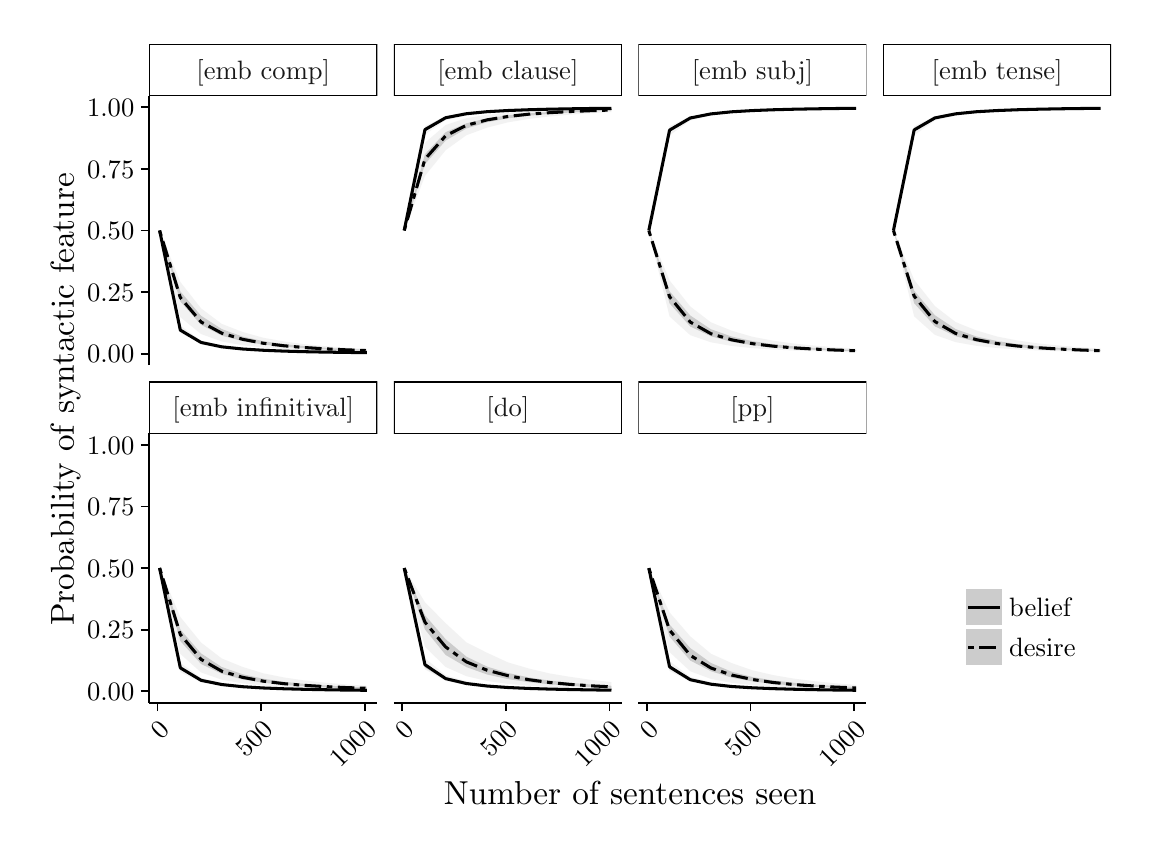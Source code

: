 % Created by tikzDevice version 0.8.1 on 2017-02-16 10:55:46
% !TEX encoding = UTF-8 Unicode
\begin{tikzpicture}[x=1pt,y=1pt]
\definecolor{fillColor}{RGB}{255,255,255}
\path[use as bounding box,fill=fillColor,fill opacity=0.00] (0,0) rectangle (397.48,289.08);
\begin{scope}
\path[clip] (  0.00,  0.00) rectangle (397.48,289.08);
\definecolor{drawColor}{RGB}{255,255,255}
\definecolor{fillColor}{RGB}{255,255,255}

\path[draw=drawColor,line width= 0.6pt,line join=round,line cap=round,fill=fillColor] (  0.00,  0.00) rectangle (397.48,289.08);
\end{scope}
\begin{scope}
\path[clip] ( 43.93,167.10) rectangle (126.32,264.47);
\definecolor{fillColor}{RGB}{255,255,255}

\path[fill=fillColor] ( 43.93,167.10) rectangle (126.32,264.47);
\definecolor{fillColor}{gray}{0.95}

\path[fill=fillColor] ( 47.67,215.86) --
	( 55.16,181.40) --
	( 62.65,176.02) --
	( 70.14,174.22) --
	( 77.63,173.29) --
	( 85.12,172.72) --
	( 92.61,172.37) --
	(100.10,172.12) --
	(107.59,171.93) --
	(115.08,171.80) --
	(122.57,171.70) --
	(122.57,171.60) --
	(115.08,171.67) --
	(107.59,171.77) --
	(100.10,171.91) --
	( 92.61,172.09) --
	( 85.12,172.35) --
	( 77.63,172.76) --
	( 70.14,173.46) --
	( 62.65,174.85) --
	( 55.16,178.77) --
	( 47.67,215.68) --
	cycle;

\path[fill=fillColor] ( 47.67,215.91) --
	( 55.16,197.18) --
	( 62.65,187.65) --
	( 70.14,182.03) --
	( 77.63,179.12) --
	( 85.12,177.03) --
	( 92.61,175.68) --
	(100.10,174.69) --
	(107.59,173.99) --
	(115.08,173.43) --
	(122.57,173.01) --
	(122.57,171.93) --
	(115.08,172.09) --
	(107.59,172.30) --
	(100.10,172.57) --
	( 92.61,172.95) --
	( 85.12,173.50) --
	( 77.63,174.32) --
	( 70.14,175.69) --
	( 62.65,178.39) --
	( 55.16,184.48) --
	( 47.67,215.66) --
	cycle;
\definecolor{fillColor}{gray}{0.80}

\path[fill=fillColor] ( 47.67,215.83) --
	( 55.16,179.96) --
	( 62.65,175.45) --
	( 70.14,173.84) --
	( 77.63,173.02) --
	( 85.12,172.54) --
	( 92.61,172.23) --
	(100.10,172.01) --
	(107.59,171.86) --
	(115.08,171.74) --
	(122.57,171.65) --
	(122.57,171.61) --
	(115.08,171.70) --
	(107.59,171.80) --
	(100.10,171.95) --
	( 92.61,172.14) --
	( 85.12,172.43) --
	( 77.63,172.87) --
	( 70.14,173.60) --
	( 62.65,175.10) --
	( 55.16,179.27) --
	( 47.67,215.71) --
	cycle;

\path[fill=fillColor] ( 47.67,215.82) --
	( 55.16,193.78) --
	( 62.65,184.97) --
	( 70.14,180.17) --
	( 77.63,177.45) --
	( 85.12,175.80) --
	( 92.61,174.74) --
	(100.10,173.98) --
	(107.59,173.42) --
	(115.08,172.99) --
	(122.57,172.66) --
	(122.57,172.26) --
	(115.08,172.49) --
	(107.59,172.80) --
	(100.10,173.22) --
	( 92.61,173.78) --
	( 85.12,174.58) --
	( 77.63,175.80) --
	( 70.14,177.79) --
	( 62.65,181.71) --
	( 55.16,190.14) --
	( 47.67,215.74) --
	cycle;
\definecolor{drawColor}{RGB}{0,0,0}

\path[draw=drawColor,line width= 1.1pt,line join=round] ( 47.67,215.81) --
	( 55.16,179.79) --
	( 62.65,175.33) --
	( 70.14,173.75) --
	( 77.63,172.97) --
	( 85.12,172.51) --
	( 92.61,172.20) --
	(100.10,171.99) --
	(107.59,171.84) --
	(115.08,171.73) --
	(122.57,171.64);

\path[draw=drawColor,line width= 1.1pt,dash pattern=on 2pt off 2pt on 6pt off 2pt ,line join=round] ( 47.67,215.75) --
	( 55.16,191.55) --
	( 62.65,182.73) --
	( 70.14,178.68) --
	( 77.63,176.48) --
	( 85.12,175.04) --
	( 92.61,174.13) --
	(100.10,173.49) --
	(107.59,173.02) --
	(115.08,172.67) --
	(122.57,172.40);
\end{scope}
\begin{scope}
\path[clip] (132.32,167.10) rectangle (214.71,264.47);
\definecolor{fillColor}{RGB}{255,255,255}

\path[fill=fillColor] (132.32,167.10) rectangle (214.71,264.47);
\definecolor{fillColor}{gray}{0.95}

\path[fill=fillColor] (136.06,215.96) --
	(143.55,253.48) --
	(151.04,257.12) --
	(158.53,258.37) --
	(166.02,259.00) --
	(173.51,259.37) --
	(181.00,259.60) --
	(188.49,259.77) --
	(195.98,259.89) --
	(203.47,259.98) --
	(210.96,260.04) --
	(210.96,259.87) --
	(203.47,259.77) --
	(195.98,259.64) --
	(188.49,259.46) --
	(181.00,259.21) --
	(173.51,258.87) --
	(166.02,258.31) --
	(158.53,257.41) --
	(151.04,255.65) --
	(143.55,250.46) --
	(136.06,215.65) --
	cycle;

\path[fill=fillColor] (136.06,215.91) --
	(143.55,247.48) --
	(151.04,253.89) --
	(158.53,256.36) --
	(166.02,257.61) --
	(173.51,258.35) --
	(181.00,258.83) --
	(188.49,259.18) --
	(195.98,259.43) --
	(203.47,259.61) --
	(210.96,259.75) --
	(210.96,258.58) --
	(203.47,258.18) --
	(195.98,257.65) --
	(188.49,257.00) --
	(181.00,256.09) --
	(173.51,254.87) --
	(166.02,252.97) --
	(158.53,250.22) --
	(151.04,244.83) --
	(143.55,235.52) --
	(136.06,215.70) --
	cycle;
\definecolor{fillColor}{gray}{0.80}

\path[fill=fillColor] (136.06,215.86) --
	(143.55,252.98) --
	(151.04,256.82) --
	(158.53,258.16) --
	(166.02,258.83) --
	(173.51,259.23) --
	(181.00,259.49) --
	(188.49,259.67) --
	(195.98,259.80) --
	(203.47,259.91) --
	(210.96,259.99) --
	(210.96,259.92) --
	(203.47,259.84) --
	(195.98,259.72) --
	(188.49,259.57) --
	(181.00,259.36) --
	(173.51,259.06) --
	(166.02,258.60) --
	(158.53,257.82) --
	(151.04,256.25) --
	(143.55,251.88) --
	(136.06,215.75) --
	cycle;

\path[fill=fillColor] (136.06,215.82) --
	(143.55,243.36) --
	(151.04,251.33) --
	(158.53,254.51) --
	(166.02,256.30) --
	(173.51,257.39) --
	(181.00,258.10) --
	(188.49,258.61) --
	(195.98,258.98) --
	(203.47,259.23) --
	(210.96,259.44) --
	(210.96,259.06) --
	(203.47,258.78) --
	(195.98,258.41) --
	(188.49,257.92) --
	(181.00,257.26) --
	(173.51,256.31) --
	(166.02,254.92) --
	(158.53,252.65) --
	(151.04,248.29) --
	(143.55,239.74) --
	(136.06,215.74) --
	cycle;
\definecolor{drawColor}{RGB}{0,0,0}

\path[draw=drawColor,line width= 1.1pt,line join=round] (136.06,215.81) --
	(143.55,252.22) --
	(151.04,256.53) --
	(158.53,257.98) --
	(166.02,258.72) --
	(173.51,259.14) --
	(181.00,259.42) --
	(188.49,259.62) --
	(195.98,259.76) --
	(203.47,259.87) --
	(210.96,259.95);

\path[draw=drawColor,line width= 1.1pt,dash pattern=on 2pt off 2pt on 6pt off 2pt ,line join=round] (136.06,215.78) --
	(143.55,241.56) --
	(151.04,250.02) --
	(158.53,253.80) --
	(166.02,255.77) --
	(173.51,256.99) --
	(181.00,257.81) --
	(188.49,258.35) --
	(195.98,258.77) --
	(203.47,259.08) --
	(210.96,259.32);
\end{scope}
\begin{scope}
\path[clip] (220.71,167.10) rectangle (303.10,264.47);
\definecolor{fillColor}{RGB}{255,255,255}

\path[fill=fillColor] (220.71,167.10) rectangle (303.10,264.47);
\definecolor{fillColor}{gray}{0.95}

\path[fill=fillColor] (224.45,215.92) --
	(231.94,253.43) --
	(239.43,257.09) --
	(246.92,258.35) --
	(254.41,258.98) --
	(261.90,259.36) --
	(269.39,259.60) --
	(276.88,259.76) --
	(284.37,259.88) --
	(291.86,259.97) --
	(299.35,260.04) --
	(299.35,259.86) --
	(291.86,259.76) --
	(284.37,259.63) --
	(276.88,259.44) --
	(269.39,259.19) --
	(261.90,258.84) --
	(254.41,258.27) --
	(246.92,257.34) --
	(239.43,255.54) --
	(231.94,250.19) --
	(224.45,215.62) --
	cycle;

\path[fill=fillColor] (224.45,215.89) --
	(231.94,197.76) --
	(239.43,188.31) --
	(246.92,182.58) --
	(254.41,179.56) --
	(261.90,177.38) --
	(269.39,175.96) --
	(276.88,174.92) --
	(284.37,174.17) --
	(291.86,173.57) --
	(299.35,173.12) --
	(299.35,171.82) --
	(291.86,171.97) --
	(284.37,172.16) --
	(276.88,172.42) --
	(269.39,172.78) --
	(261.90,173.29) --
	(254.41,174.07) --
	(246.92,175.39) --
	(239.43,177.97) --
	(231.94,184.74) --
	(224.45,215.66) --
	cycle;
\definecolor{fillColor}{gray}{0.80}

\path[fill=fillColor] (224.45,215.85) --
	(231.94,252.80) --
	(239.43,256.73) --
	(246.92,258.11) --
	(254.41,258.80) --
	(261.90,259.21) --
	(269.39,259.48) --
	(276.88,259.66) --
	(284.37,259.80) --
	(291.86,259.90) --
	(299.35,259.98) --
	(299.35,259.91) --
	(291.86,259.82) --
	(284.37,259.71) --
	(276.88,259.55) --
	(269.39,259.34) --
	(261.90,259.03) --
	(254.41,258.56) --
	(246.92,257.76) --
	(239.43,256.18) --
	(231.94,251.67) --
	(224.45,215.75) --
	cycle;

\path[fill=fillColor] (224.45,215.81) --
	(231.94,193.85) --
	(239.43,185.09) --
	(246.92,180.10) --
	(254.41,177.46) --
	(261.90,175.81) --
	(269.39,174.69) --
	(276.88,173.91) --
	(284.37,173.35) --
	(291.86,172.93) --
	(299.35,172.61) --
	(299.35,172.17) --
	(291.86,172.39) --
	(284.37,172.67) --
	(276.88,173.06) --
	(269.39,173.58) --
	(261.90,174.35) --
	(254.41,175.54) --
	(246.92,177.56) --
	(239.43,181.08) --
	(231.94,189.46) --
	(224.45,215.74) --
	cycle;
\definecolor{drawColor}{RGB}{0,0,0}

\path[draw=drawColor,line width= 1.1pt,line join=round] (224.45,215.81) --
	(231.94,252.04) --
	(239.43,256.44) --
	(246.92,257.92) --
	(254.41,258.68) --
	(261.90,259.12) --
	(269.39,259.41) --
	(276.88,259.61) --
	(284.37,259.75) --
	(291.86,259.86) --
	(299.35,259.95);

\path[draw=drawColor,line width= 1.1pt,dash pattern=on 2pt off 2pt on 6pt off 2pt ,line join=round] (224.45,215.76) --
	(231.94,191.86) --
	(239.43,182.70) --
	(246.92,178.48) --
	(254.41,176.27) --
	(261.90,174.89) --
	(269.39,173.99) --
	(276.88,173.38) --
	(284.37,172.93) --
	(291.86,172.59) --
	(299.35,172.34);
\end{scope}
\begin{scope}
\path[clip] (309.10,167.10) rectangle (391.48,264.47);
\definecolor{fillColor}{RGB}{255,255,255}

\path[fill=fillColor] (309.10,167.10) rectangle (391.48,264.47);
\definecolor{fillColor}{gray}{0.95}

\path[fill=fillColor] (312.84,215.92) --
	(320.33,253.44) --
	(327.82,257.09) --
	(335.31,258.36) --
	(342.80,258.98) --
	(350.29,259.36) --
	(357.78,259.60) --
	(365.27,259.77) --
	(372.76,259.89) --
	(380.25,259.97) --
	(387.74,260.04) --
	(387.74,259.86) --
	(380.25,259.76) --
	(372.76,259.63) --
	(365.27,259.44) --
	(357.78,259.19) --
	(350.29,258.84) --
	(342.80,258.27) --
	(335.31,257.35) --
	(327.82,255.56) --
	(320.33,250.22) --
	(312.84,215.66) --
	cycle;

\path[fill=fillColor] (312.84,216.00) --
	(320.33,197.94) --
	(327.82,188.45) --
	(335.31,182.69) --
	(342.80,179.67) --
	(350.29,177.46) --
	(357.78,176.01) --
	(365.27,174.96) --
	(372.76,174.20) --
	(380.25,173.59) --
	(387.74,173.14) --
	(387.74,171.83) --
	(380.25,171.98) --
	(372.76,172.17) --
	(365.27,172.44) --
	(357.78,172.80) --
	(350.29,173.33) --
	(342.80,174.12) --
	(335.31,175.45) --
	(327.82,178.08) --
	(320.33,184.78) --
	(312.84,215.63) --
	cycle;
\definecolor{fillColor}{gray}{0.80}

\path[fill=fillColor] (312.84,215.79) --
	(320.33,252.84) --
	(327.82,256.75) --
	(335.31,258.12) --
	(342.80,258.81) --
	(350.29,259.22) --
	(357.78,259.48) --
	(365.27,259.66) --
	(372.76,259.80) --
	(380.25,259.90) --
	(387.74,259.98) --
	(387.74,259.92) --
	(380.25,259.83) --
	(372.76,259.71) --
	(365.27,259.56) --
	(357.78,259.34) --
	(350.29,259.04) --
	(342.80,258.57) --
	(335.31,257.78) --
	(327.82,256.20) --
	(320.33,251.72) --
	(312.84,215.74) --
	cycle;

\path[fill=fillColor] (312.84,215.86) --
	(320.33,194.03) --
	(327.82,185.16) --
	(335.31,180.17) --
	(342.80,177.49) --
	(350.29,175.84) --
	(357.78,174.72) --
	(365.27,173.96) --
	(372.76,173.38) --
	(380.25,172.96) --
	(387.74,172.63) --
	(387.74,172.18) --
	(380.25,172.41) --
	(372.76,172.70) --
	(365.27,173.09) --
	(357.78,173.62) --
	(350.29,174.39) --
	(342.80,175.56) --
	(335.31,177.59) --
	(327.82,181.15) --
	(320.33,189.52) --
	(312.84,215.79) --
	cycle;
\definecolor{drawColor}{RGB}{0,0,0}

\path[draw=drawColor,line width= 1.1pt,line join=round] (312.84,215.77) --
	(320.33,252.12) --
	(327.82,256.46) --
	(335.31,257.94) --
	(342.80,258.70) --
	(350.29,259.13) --
	(357.78,259.42) --
	(365.27,259.61) --
	(372.76,259.76) --
	(380.25,259.86) --
	(387.74,259.95);

\path[draw=drawColor,line width= 1.1pt,dash pattern=on 2pt off 2pt on 6pt off 2pt ,line join=round] (312.84,215.83) --
	(320.33,192.08) --
	(327.82,182.89) --
	(335.31,178.59) --
	(342.80,176.34) --
	(350.29,174.93) --
	(357.78,174.03) --
	(365.27,173.41) --
	(372.76,172.95) --
	(380.25,172.61) --
	(387.74,172.35);
\end{scope}
\begin{scope}
\path[clip] ( 43.93, 45.11) rectangle (126.32,142.48);
\definecolor{fillColor}{RGB}{255,255,255}

\path[fill=fillColor] ( 43.93, 45.11) rectangle (126.32,142.48);
\definecolor{fillColor}{gray}{0.95}

\path[fill=fillColor] ( 47.67, 93.92) --
	( 55.16, 59.56) --
	( 62.65, 54.12) --
	( 70.14, 52.29) --
	( 77.63, 51.34) --
	( 85.12, 50.76) --
	( 92.61, 50.40) --
	(100.10, 50.14) --
	(107.59, 49.96) --
	(115.08, 49.82) --
	(122.57, 49.72) --
	(122.57, 49.54) --
	(115.08, 49.61) --
	(107.59, 49.70) --
	(100.10, 49.82) --
	( 92.61, 49.98) --
	( 85.12, 50.23) --
	( 77.63, 50.61) --
	( 70.14, 51.24) --
	( 62.65, 52.52) --
	( 55.16, 56.23) --
	( 47.67, 93.67) --
	cycle;

\path[fill=fillColor] ( 47.67, 93.96) --
	( 55.16, 76.12) --
	( 62.65, 66.88) --
	( 70.14, 61.12) --
	( 77.63, 58.09) --
	( 85.12, 55.77) --
	( 92.61, 54.28) --
	(100.10, 53.18) --
	(107.59, 52.38) --
	(115.08, 51.75) --
	(122.57, 51.26) --
	(122.57, 49.85) --
	(115.08, 50.00) --
	(107.59, 50.20) --
	(100.10, 50.46) --
	( 92.61, 50.83) --
	( 85.12, 51.35) --
	( 77.63, 52.14) --
	( 70.14, 53.48) --
	( 62.65, 56.11) --
	( 55.16, 62.80) --
	( 47.67, 93.65) --
	cycle;
\definecolor{fillColor}{gray}{0.80}

\path[fill=fillColor] ( 47.67, 93.86) --
	( 55.16, 58.16) --
	( 62.65, 53.55) --
	( 70.14, 51.89) --
	( 77.63, 51.07) --
	( 85.12, 50.58) --
	( 92.61, 50.25) --
	(100.10, 50.03) --
	(107.59, 49.88) --
	(115.08, 49.76) --
	(122.57, 49.67) --
	(122.57, 49.60) --
	(115.08, 49.68) --
	(107.59, 49.78) --
	(100.10, 49.93) --
	( 92.61, 50.12) --
	( 85.12, 50.39) --
	( 77.63, 50.82) --
	( 70.14, 51.53) --
	( 62.65, 52.96) --
	( 55.16, 57.00) --
	( 47.67, 93.74) --
	cycle;

\path[fill=fillColor] ( 47.67, 93.90) --
	( 55.16, 71.63) --
	( 62.65, 62.97) --
	( 70.14, 58.04) --
	( 77.63, 55.45) --
	( 85.12, 53.82) --
	( 92.61, 52.70) --
	(100.10, 51.94) --
	(107.59, 51.38) --
	(115.08, 50.97) --
	(122.57, 50.64) --
	(122.57, 50.18) --
	(115.08, 50.40) --
	(107.59, 50.69) --
	(100.10, 51.07) --
	( 92.61, 51.60) --
	( 85.12, 52.38) --
	( 77.63, 53.57) --
	( 70.14, 55.60) --
	( 62.65, 59.14) --
	( 55.16, 67.44) --
	( 47.67, 93.79) --
	cycle;
\definecolor{drawColor}{RGB}{0,0,0}

\path[draw=drawColor,line width= 1.1pt,line join=round] ( 47.67, 93.79) --
	( 55.16, 57.76) --
	( 62.65, 53.25) --
	( 70.14, 51.72) --
	( 77.63, 50.94) --
	( 85.12, 50.48) --
	( 92.61, 50.19) --
	(100.10, 49.99) --
	(107.59, 49.84) --
	(115.08, 49.72) --
	(122.57, 49.64);

\path[draw=drawColor,line width= 1.1pt,dash pattern=on 2pt off 2pt on 6pt off 2pt ,line join=round] ( 47.67, 93.87) --
	( 55.16, 69.83) --
	( 62.65, 60.81) --
	( 70.14, 56.53) --
	( 77.63, 54.33) --
	( 85.12, 52.94) --
	( 92.61, 52.03) --
	(100.10, 51.42) --
	(107.59, 50.97) --
	(115.08, 50.63) --
	(122.57, 50.36);
\end{scope}
\begin{scope}
\path[clip] (132.32, 45.11) rectangle (214.71,142.48);
\definecolor{fillColor}{RGB}{255,255,255}

\path[fill=fillColor] (132.32, 45.11) rectangle (214.71,142.48);
\definecolor{fillColor}{gray}{0.95}

\path[fill=fillColor] (136.06, 93.96) --
	(143.55, 61.26) --
	(151.04, 55.05) --
	(158.53, 52.89) --
	(166.02, 51.74) --
	(173.51, 51.04) --
	(181.00, 50.60) --
	(188.49, 50.30) --
	(195.98, 50.07) --
	(203.47, 49.92) --
	(210.96, 49.79) --
	(210.96, 49.57) --
	(203.47, 49.65) --
	(195.98, 49.75) --
	(188.49, 49.88) --
	(181.00, 50.08) --
	(173.51, 50.36) --
	(166.02, 50.80) --
	(158.53, 51.53) --
	(151.04, 53.03) --
	(143.55, 57.21) --
	(136.06, 93.66) --
	cycle;

\path[fill=fillColor] (136.06, 93.91) --
	(143.55, 81.44) --
	(151.04, 73.86) --
	(158.53, 66.95) --
	(166.02, 63.18) --
	(173.51, 59.73) --
	(181.00, 57.53) --
	(188.49, 55.75) --
	(195.98, 54.50) --
	(203.47, 53.42) --
	(210.96, 52.59) --
	(210.96, 50.01) --
	(203.47, 50.20) --
	(195.98, 50.46) --
	(188.49, 50.80) --
	(181.00, 51.28) --
	(173.51, 51.97) --
	(166.02, 53.01) --
	(158.53, 54.75) --
	(151.04, 58.07) --
	(143.55, 65.40) --
	(136.06, 93.67) --
	cycle;
\definecolor{fillColor}{gray}{0.80}

\path[fill=fillColor] (136.06, 93.83) --
	(143.55, 59.36) --
	(151.04, 54.18) --
	(158.53, 52.30) --
	(166.02, 51.33) --
	(173.51, 50.76) --
	(181.00, 50.40) --
	(188.49, 50.14) --
	(195.98, 49.95) --
	(203.47, 49.82) --
	(210.96, 49.71) --
	(210.96, 49.64) --
	(203.47, 49.73) --
	(195.98, 49.85) --
	(188.49, 50.00) --
	(181.00, 50.21) --
	(173.51, 50.52) --
	(166.02, 51.00) --
	(158.53, 51.80) --
	(151.04, 53.39) --
	(143.55, 57.82) --
	(136.06, 93.77) --
	cycle;

\path[fill=fillColor] (136.06, 93.84) --
	(143.55, 76.79) --
	(151.04, 68.10) --
	(158.53, 61.80) --
	(166.02, 58.19) --
	(173.51, 55.91) --
	(181.00, 54.30) --
	(188.49, 53.17) --
	(195.98, 52.35) --
	(203.47, 51.74) --
	(210.96, 51.26) --
	(210.96, 50.53) --
	(203.47, 50.84) --
	(195.98, 51.26) --
	(188.49, 51.83) --
	(181.00, 52.59) --
	(173.51, 53.70) --
	(166.02, 55.35) --
	(158.53, 58.02) --
	(151.04, 62.40) --
	(143.55, 71.65) --
	(136.06, 93.78) --
	cycle;
\definecolor{drawColor}{RGB}{0,0,0}

\path[draw=drawColor,line width= 1.1pt,line join=round] (136.06, 93.80) --
	(143.55, 58.90) --
	(151.04, 53.86) --
	(158.53, 52.09) --
	(166.02, 51.18) --
	(173.51, 50.65) --
	(181.00, 50.31) --
	(188.49, 50.08) --
	(195.98, 49.91) --
	(203.47, 49.78) --
	(210.96, 49.69);

\path[draw=drawColor,line width= 1.1pt,dash pattern=on 2pt off 2pt on 6pt off 2pt ,line join=round] (136.06, 93.80) --
	(143.55, 74.27) --
	(151.04, 65.29) --
	(158.53, 59.91) --
	(166.02, 56.89) --
	(173.51, 54.93) --
	(181.00, 53.48) --
	(188.49, 52.47) --
	(195.98, 51.78) --
	(203.47, 51.26) --
	(210.96, 50.88);
\end{scope}
\begin{scope}
\path[clip] (220.71, 45.11) rectangle (303.10,142.48);
\definecolor{fillColor}{RGB}{255,255,255}

\path[fill=fillColor] (220.71, 45.11) rectangle (303.10,142.48);
\definecolor{fillColor}{gray}{0.95}

\path[fill=fillColor] (224.45, 93.89) --
	(231.94, 60.18) --
	(239.43, 54.47) --
	(246.92, 52.52) --
	(254.41, 51.49) --
	(261.90, 50.86) --
	(269.39, 50.47) --
	(276.88, 50.20) --
	(284.37, 50.00) --
	(291.86, 49.86) --
	(299.35, 49.75) --
	(299.35, 49.55) --
	(291.86, 49.62) --
	(284.37, 49.71) --
	(276.88, 49.84) --
	(269.39, 50.01) --
	(261.90, 50.26) --
	(254.41, 50.67) --
	(246.92, 51.37) --
	(239.43, 52.74) --
	(231.94, 56.63) --
	(224.45, 93.69) --
	cycle;

\path[fill=fillColor] (224.45, 93.88) --
	(231.94, 77.79) --
	(239.43, 69.11) --
	(246.92, 62.83) --
	(254.41, 59.45) --
	(261.90, 56.85) --
	(269.39, 55.13) --
	(276.88, 53.85) --
	(284.37, 52.92) --
	(291.86, 52.16) --
	(299.35, 51.59) --
	(299.35, 49.88) --
	(291.86, 50.04) --
	(284.37, 50.25) --
	(276.88, 50.53) --
	(269.39, 50.92) --
	(261.90, 51.48) --
	(254.41, 52.33) --
	(246.92, 53.75) --
	(239.43, 56.52) --
	(231.94, 63.47) --
	(224.45, 93.68) --
	cycle;
\definecolor{fillColor}{gray}{0.80}

\path[fill=fillColor] (224.45, 93.83) --
	(231.94, 58.53) --
	(239.43, 53.76) --
	(246.92, 52.03) --
	(254.41, 51.15) --
	(261.90, 50.64) --
	(269.39, 50.30) --
	(276.88, 50.07) --
	(284.37, 49.90) --
	(291.86, 49.78) --
	(299.35, 49.68) --
	(299.35, 49.61) --
	(291.86, 49.70) --
	(284.37, 49.81) --
	(276.88, 49.95) --
	(269.39, 50.15) --
	(261.90, 50.43) --
	(254.41, 50.88) --
	(246.92, 51.62) --
	(239.43, 53.09) --
	(231.94, 57.24) --
	(224.45, 93.73) --
	cycle;

\path[fill=fillColor] (224.45, 93.83) --
	(231.94, 73.41) --
	(239.43, 64.90) --
	(246.92, 59.51) --
	(254.41, 56.33) --
	(261.90, 54.43) --
	(269.39, 53.20) --
	(276.88, 52.34) --
	(284.37, 51.69) --
	(291.86, 51.20) --
	(299.35, 50.83) --
	(299.35, 50.30) --
	(291.86, 50.55) --
	(284.37, 50.87) --
	(276.88, 51.33) --
	(269.39, 51.96) --
	(261.90, 52.86) --
	(254.41, 54.22) --
	(246.92, 56.51) --
	(239.43, 60.39) --
	(231.94, 69.03) --
	(224.45, 93.74) --
	cycle;
\definecolor{drawColor}{RGB}{0,0,0}

\path[draw=drawColor,line width= 1.1pt,line join=round] (224.45, 93.78) --
	(231.94, 58.13) --
	(239.43, 53.47) --
	(246.92, 51.84) --
	(254.41, 51.01) --
	(261.90, 50.54) --
	(269.39, 50.23) --
	(276.88, 50.02) --
	(284.37, 49.86) --
	(291.86, 49.74) --
	(299.35, 49.65);

\path[draw=drawColor,line width= 1.1pt,dash pattern=on 2pt off 2pt on 6pt off 2pt ,line join=round] (224.45, 93.77) --
	(231.94, 71.43) --
	(239.43, 62.26) --
	(246.92, 57.69) --
	(254.41, 55.14) --
	(261.90, 53.54) --
	(269.39, 52.46) --
	(276.88, 51.71) --
	(284.37, 51.18) --
	(291.86, 50.80) --
	(299.35, 50.50);
\end{scope}
\begin{scope}
\path[clip] ( 43.93,264.47) rectangle (126.32,283.08);
\definecolor{drawColor}{RGB}{0,0,0}
\definecolor{fillColor}{RGB}{255,255,255}

\path[draw=drawColor,line width= 0.6pt,line join=round,line cap=round,fill=fillColor] ( 43.93,264.47) rectangle (126.32,283.08);
\definecolor{drawColor}{gray}{0.10}

\node[text=drawColor,anchor=base,inner sep=0pt, outer sep=0pt, scale=  0.96] at ( 85.12,270.47) {[emb comp]};
\end{scope}
\begin{scope}
\path[clip] (132.32,264.47) rectangle (214.71,283.08);
\definecolor{drawColor}{RGB}{0,0,0}
\definecolor{fillColor}{RGB}{255,255,255}

\path[draw=drawColor,line width= 0.6pt,line join=round,line cap=round,fill=fillColor] (132.32,264.47) rectangle (214.71,283.08);
\definecolor{drawColor}{gray}{0.10}

\node[text=drawColor,anchor=base,inner sep=0pt, outer sep=0pt, scale=  0.96] at (173.51,270.47) {[emb clause]};
\end{scope}
\begin{scope}
\path[clip] (220.71,264.47) rectangle (303.10,283.08);
\definecolor{drawColor}{RGB}{0,0,0}
\definecolor{fillColor}{RGB}{255,255,255}

\path[draw=drawColor,line width= 0.6pt,line join=round,line cap=round,fill=fillColor] (220.71,264.47) rectangle (303.10,283.08);
\definecolor{drawColor}{gray}{0.10}

\node[text=drawColor,anchor=base,inner sep=0pt, outer sep=0pt, scale=  0.96] at (261.90,270.47) {[emb subj]};
\end{scope}
\begin{scope}
\path[clip] (309.10,264.47) rectangle (391.48,283.08);
\definecolor{drawColor}{RGB}{0,0,0}
\definecolor{fillColor}{RGB}{255,255,255}

\path[draw=drawColor,line width= 0.6pt,line join=round,line cap=round,fill=fillColor] (309.10,264.47) rectangle (391.48,283.08);
\definecolor{drawColor}{gray}{0.10}

\node[text=drawColor,anchor=base,inner sep=0pt, outer sep=0pt, scale=  0.96] at (350.29,270.47) {[emb tense]};
\end{scope}
\begin{scope}
\path[clip] ( 43.93,142.48) rectangle (126.32,161.10);
\definecolor{drawColor}{RGB}{0,0,0}
\definecolor{fillColor}{RGB}{255,255,255}

\path[draw=drawColor,line width= 0.6pt,line join=round,line cap=round,fill=fillColor] ( 43.93,142.48) rectangle (126.32,161.10);
\definecolor{drawColor}{gray}{0.10}

\node[text=drawColor,anchor=base,inner sep=0pt, outer sep=0pt, scale=  0.96] at ( 85.12,148.48) {[emb infinitival]};
\end{scope}
\begin{scope}
\path[clip] (132.32,142.48) rectangle (214.71,161.10);
\definecolor{drawColor}{RGB}{0,0,0}
\definecolor{fillColor}{RGB}{255,255,255}

\path[draw=drawColor,line width= 0.6pt,line join=round,line cap=round,fill=fillColor] (132.32,142.48) rectangle (214.71,161.10);
\definecolor{drawColor}{gray}{0.10}

\node[text=drawColor,anchor=base,inner sep=0pt, outer sep=0pt, scale=  0.96] at (173.51,148.48) {[do]};
\end{scope}
\begin{scope}
\path[clip] (220.71,142.48) rectangle (303.10,161.10);
\definecolor{drawColor}{RGB}{0,0,0}
\definecolor{fillColor}{RGB}{255,255,255}

\path[draw=drawColor,line width= 0.6pt,line join=round,line cap=round,fill=fillColor] (220.71,142.48) rectangle (303.10,161.10);
\definecolor{drawColor}{gray}{0.10}

\node[text=drawColor,anchor=base,inner sep=0pt, outer sep=0pt, scale=  0.96] at (261.90,148.48) {[pp]};
\end{scope}
\begin{scope}
\path[clip] (  0.00,  0.00) rectangle (397.48,289.08);
\definecolor{drawColor}{RGB}{0,0,0}

\path[draw=drawColor,line width= 0.6pt,line join=round] ( 43.93,167.10) --
	( 43.93,264.47);
\end{scope}
\begin{scope}
\path[clip] (  0.00,  0.00) rectangle (397.48,289.08);
\definecolor{drawColor}{RGB}{0,0,0}

\node[text=drawColor,anchor=base east,inner sep=0pt, outer sep=0pt, scale=  0.96] at ( 38.53,167.96) {0.00};

\node[text=drawColor,anchor=base east,inner sep=0pt, outer sep=0pt, scale=  0.96] at ( 38.53,190.22) {0.25};

\node[text=drawColor,anchor=base east,inner sep=0pt, outer sep=0pt, scale=  0.96] at ( 38.53,212.48) {0.50};

\node[text=drawColor,anchor=base east,inner sep=0pt, outer sep=0pt, scale=  0.96] at ( 38.53,234.73) {0.75};

\node[text=drawColor,anchor=base east,inner sep=0pt, outer sep=0pt, scale=  0.96] at ( 38.53,256.99) {1.00};
\end{scope}
\begin{scope}
\path[clip] (  0.00,  0.00) rectangle (397.48,289.08);
\definecolor{drawColor}{RGB}{0,0,0}

\path[draw=drawColor,line width= 0.6pt,line join=round] ( 40.93,171.27) --
	( 43.93,171.27);

\path[draw=drawColor,line width= 0.6pt,line join=round] ( 40.93,193.52) --
	( 43.93,193.52);

\path[draw=drawColor,line width= 0.6pt,line join=round] ( 40.93,215.78) --
	( 43.93,215.78);

\path[draw=drawColor,line width= 0.6pt,line join=round] ( 40.93,238.04) --
	( 43.93,238.04);

\path[draw=drawColor,line width= 0.6pt,line join=round] ( 40.93,260.30) --
	( 43.93,260.30);
\end{scope}
\begin{scope}
\path[clip] (  0.00,  0.00) rectangle (397.48,289.08);
\definecolor{drawColor}{RGB}{0,0,0}

\path[draw=drawColor,line width= 0.6pt,line join=round] ( 43.93, 45.11) --
	( 43.93,142.48);
\end{scope}
\begin{scope}
\path[clip] (  0.00,  0.00) rectangle (397.48,289.08);
\definecolor{drawColor}{RGB}{0,0,0}

\node[text=drawColor,anchor=base east,inner sep=0pt, outer sep=0pt, scale=  0.96] at ( 38.53, 45.98) {0.00};

\node[text=drawColor,anchor=base east,inner sep=0pt, outer sep=0pt, scale=  0.96] at ( 38.53, 68.23) {0.25};

\node[text=drawColor,anchor=base east,inner sep=0pt, outer sep=0pt, scale=  0.96] at ( 38.53, 90.49) {0.50};

\node[text=drawColor,anchor=base east,inner sep=0pt, outer sep=0pt, scale=  0.96] at ( 38.53,112.75) {0.75};

\node[text=drawColor,anchor=base east,inner sep=0pt, outer sep=0pt, scale=  0.96] at ( 38.53,135.01) {1.00};
\end{scope}
\begin{scope}
\path[clip] (  0.00,  0.00) rectangle (397.48,289.08);
\definecolor{drawColor}{RGB}{0,0,0}

\path[draw=drawColor,line width= 0.6pt,line join=round] ( 40.93, 49.28) --
	( 43.93, 49.28);

\path[draw=drawColor,line width= 0.6pt,line join=round] ( 40.93, 71.54) --
	( 43.93, 71.54);

\path[draw=drawColor,line width= 0.6pt,line join=round] ( 40.93, 93.80) --
	( 43.93, 93.80);

\path[draw=drawColor,line width= 0.6pt,line join=round] ( 40.93,116.06) --
	( 43.93,116.06);

\path[draw=drawColor,line width= 0.6pt,line join=round] ( 40.93,138.31) --
	( 43.93,138.31);
\end{scope}
\begin{scope}
\path[clip] (  0.00,  0.00) rectangle (397.48,289.08);
\definecolor{drawColor}{RGB}{0,0,0}

\path[draw=drawColor,line width= 0.6pt,line join=round] ( 43.93, 45.11) --
	(126.32, 45.11);
\end{scope}
\begin{scope}
\path[clip] (  0.00,  0.00) rectangle (397.48,289.08);
\definecolor{drawColor}{RGB}{0,0,0}

\path[draw=drawColor,line width= 0.6pt,line join=round] ( 46.92, 42.11) --
	( 46.92, 45.11);

\path[draw=drawColor,line width= 0.6pt,line join=round] ( 84.37, 42.11) --
	( 84.37, 45.11);

\path[draw=drawColor,line width= 0.6pt,line join=round] (121.82, 42.11) --
	(121.82, 45.11);
\end{scope}
\begin{scope}
\path[clip] (  0.00,  0.00) rectangle (397.48,289.08);
\definecolor{drawColor}{RGB}{0,0,0}

\node[text=drawColor,rotate= 45.00,anchor=base east,inner sep=0pt, outer sep=0pt, scale=  0.96] at ( 51.60, 35.04) {0};

\node[text=drawColor,rotate= 45.00,anchor=base east,inner sep=0pt, outer sep=0pt, scale=  0.96] at ( 89.05, 35.04) {500};

\node[text=drawColor,rotate= 45.00,anchor=base east,inner sep=0pt, outer sep=0pt, scale=  0.96] at (126.50, 35.04) {1000};
\end{scope}
\begin{scope}
\path[clip] (  0.00,  0.00) rectangle (397.48,289.08);
\definecolor{drawColor}{RGB}{0,0,0}

\path[draw=drawColor,line width= 0.6pt,line join=round] (132.32, 45.11) --
	(214.71, 45.11);
\end{scope}
\begin{scope}
\path[clip] (  0.00,  0.00) rectangle (397.48,289.08);
\definecolor{drawColor}{RGB}{0,0,0}

\path[draw=drawColor,line width= 0.6pt,line join=round] (135.31, 42.11) --
	(135.31, 45.11);

\path[draw=drawColor,line width= 0.6pt,line join=round] (172.76, 42.11) --
	(172.76, 45.11);

\path[draw=drawColor,line width= 0.6pt,line join=round] (210.21, 42.11) --
	(210.21, 45.11);
\end{scope}
\begin{scope}
\path[clip] (  0.00,  0.00) rectangle (397.48,289.08);
\definecolor{drawColor}{RGB}{0,0,0}

\node[text=drawColor,rotate= 45.00,anchor=base east,inner sep=0pt, outer sep=0pt, scale=  0.96] at (139.99, 35.04) {0};

\node[text=drawColor,rotate= 45.00,anchor=base east,inner sep=0pt, outer sep=0pt, scale=  0.96] at (177.44, 35.04) {500};

\node[text=drawColor,rotate= 45.00,anchor=base east,inner sep=0pt, outer sep=0pt, scale=  0.96] at (214.89, 35.04) {1000};
\end{scope}
\begin{scope}
\path[clip] (  0.00,  0.00) rectangle (397.48,289.08);
\definecolor{drawColor}{RGB}{0,0,0}

\path[draw=drawColor,line width= 0.6pt,line join=round] (220.71, 45.11) --
	(303.10, 45.11);
\end{scope}
\begin{scope}
\path[clip] (  0.00,  0.00) rectangle (397.48,289.08);
\definecolor{drawColor}{RGB}{0,0,0}

\path[draw=drawColor,line width= 0.6pt,line join=round] (223.70, 42.11) --
	(223.70, 45.11);

\path[draw=drawColor,line width= 0.6pt,line join=round] (261.15, 42.11) --
	(261.15, 45.11);

\path[draw=drawColor,line width= 0.6pt,line join=round] (298.60, 42.11) --
	(298.60, 45.11);
\end{scope}
\begin{scope}
\path[clip] (  0.00,  0.00) rectangle (397.48,289.08);
\definecolor{drawColor}{RGB}{0,0,0}

\node[text=drawColor,rotate= 45.00,anchor=base east,inner sep=0pt, outer sep=0pt, scale=  0.96] at (228.38, 35.04) {0};

\node[text=drawColor,rotate= 45.00,anchor=base east,inner sep=0pt, outer sep=0pt, scale=  0.96] at (265.83, 35.04) {500};

\node[text=drawColor,rotate= 45.00,anchor=base east,inner sep=0pt, outer sep=0pt, scale=  0.96] at (303.28, 35.04) {1000};
\end{scope}
\begin{scope}
\path[clip] (  0.00,  0.00) rectangle (397.48,289.08);
\definecolor{drawColor}{RGB}{0,0,0}

\node[text=drawColor,anchor=base,inner sep=0pt, outer sep=0pt, scale=  1.20] at (217.71,  8.40) {Number of sentences seen};
\end{scope}
\begin{scope}
\path[clip] (  0.00,  0.00) rectangle (397.48,289.08);
\definecolor{drawColor}{RGB}{0,0,0}

\node[text=drawColor,rotate= 90.00,anchor=base,inner sep=0pt, outer sep=0pt, scale=  1.20] at ( 16.66,154.79) {Probability of syntactic feature};
\end{scope}
\begin{scope}
\path[clip] (  0.00,  0.00) rectangle (397.48,289.08);
\definecolor{fillColor}{RGB}{255,255,255}

\path[fill=fillColor] (334.08, 53.65) rectangle (382.95,102.97);
\end{scope}
\begin{scope}
\path[clip] (  0.00,  0.00) rectangle (397.48,289.08);
\definecolor{fillColor}{gray}{0.95}

\path[fill=fillColor] (339.06, 73.08) rectangle (352.09, 86.11);
\end{scope}
\begin{scope}
\path[clip] (  0.00,  0.00) rectangle (397.48,289.08);
\definecolor{fillColor}{gray}{0.80}

\path[fill=fillColor] (339.06, 73.08) rectangle (352.09, 86.11);
\end{scope}
\begin{scope}
\path[clip] (  0.00,  0.00) rectangle (397.48,289.08);
\definecolor{drawColor}{RGB}{0,0,0}

\path[draw=drawColor,line width= 1.1pt,line join=round] (339.79, 79.60) -- (351.35, 79.60);
\end{scope}
\begin{scope}
\path[clip] (  0.00,  0.00) rectangle (397.48,289.08);
\definecolor{fillColor}{gray}{0.95}

\path[fill=fillColor] (339.06, 58.63) rectangle (352.09, 71.66);
\end{scope}
\begin{scope}
\path[clip] (  0.00,  0.00) rectangle (397.48,289.08);
\definecolor{fillColor}{gray}{0.80}

\path[fill=fillColor] (339.06, 58.63) rectangle (352.09, 71.66);
\end{scope}
\begin{scope}
\path[clip] (  0.00,  0.00) rectangle (397.48,289.08);
\definecolor{drawColor}{RGB}{0,0,0}

\path[draw=drawColor,line width= 1.1pt,dash pattern=on 2pt off 2pt on 6pt off 2pt ,line join=round] (339.79, 65.14) -- (351.35, 65.14);
\end{scope}
\begin{scope}
\path[clip] (  0.00,  0.00) rectangle (397.48,289.08);
\definecolor{drawColor}{RGB}{0,0,0}

\node[text=drawColor,anchor=base west,inner sep=0pt, outer sep=0pt, scale=  0.96] at (354.61, 76.29) {belief};
\end{scope}
\begin{scope}
\path[clip] (  0.00,  0.00) rectangle (397.48,289.08);
\definecolor{drawColor}{RGB}{0,0,0}

\node[text=drawColor,anchor=base west,inner sep=0pt, outer sep=0pt, scale=  0.96] at (354.61, 61.84) {desire};
\end{scope}
\end{tikzpicture}
